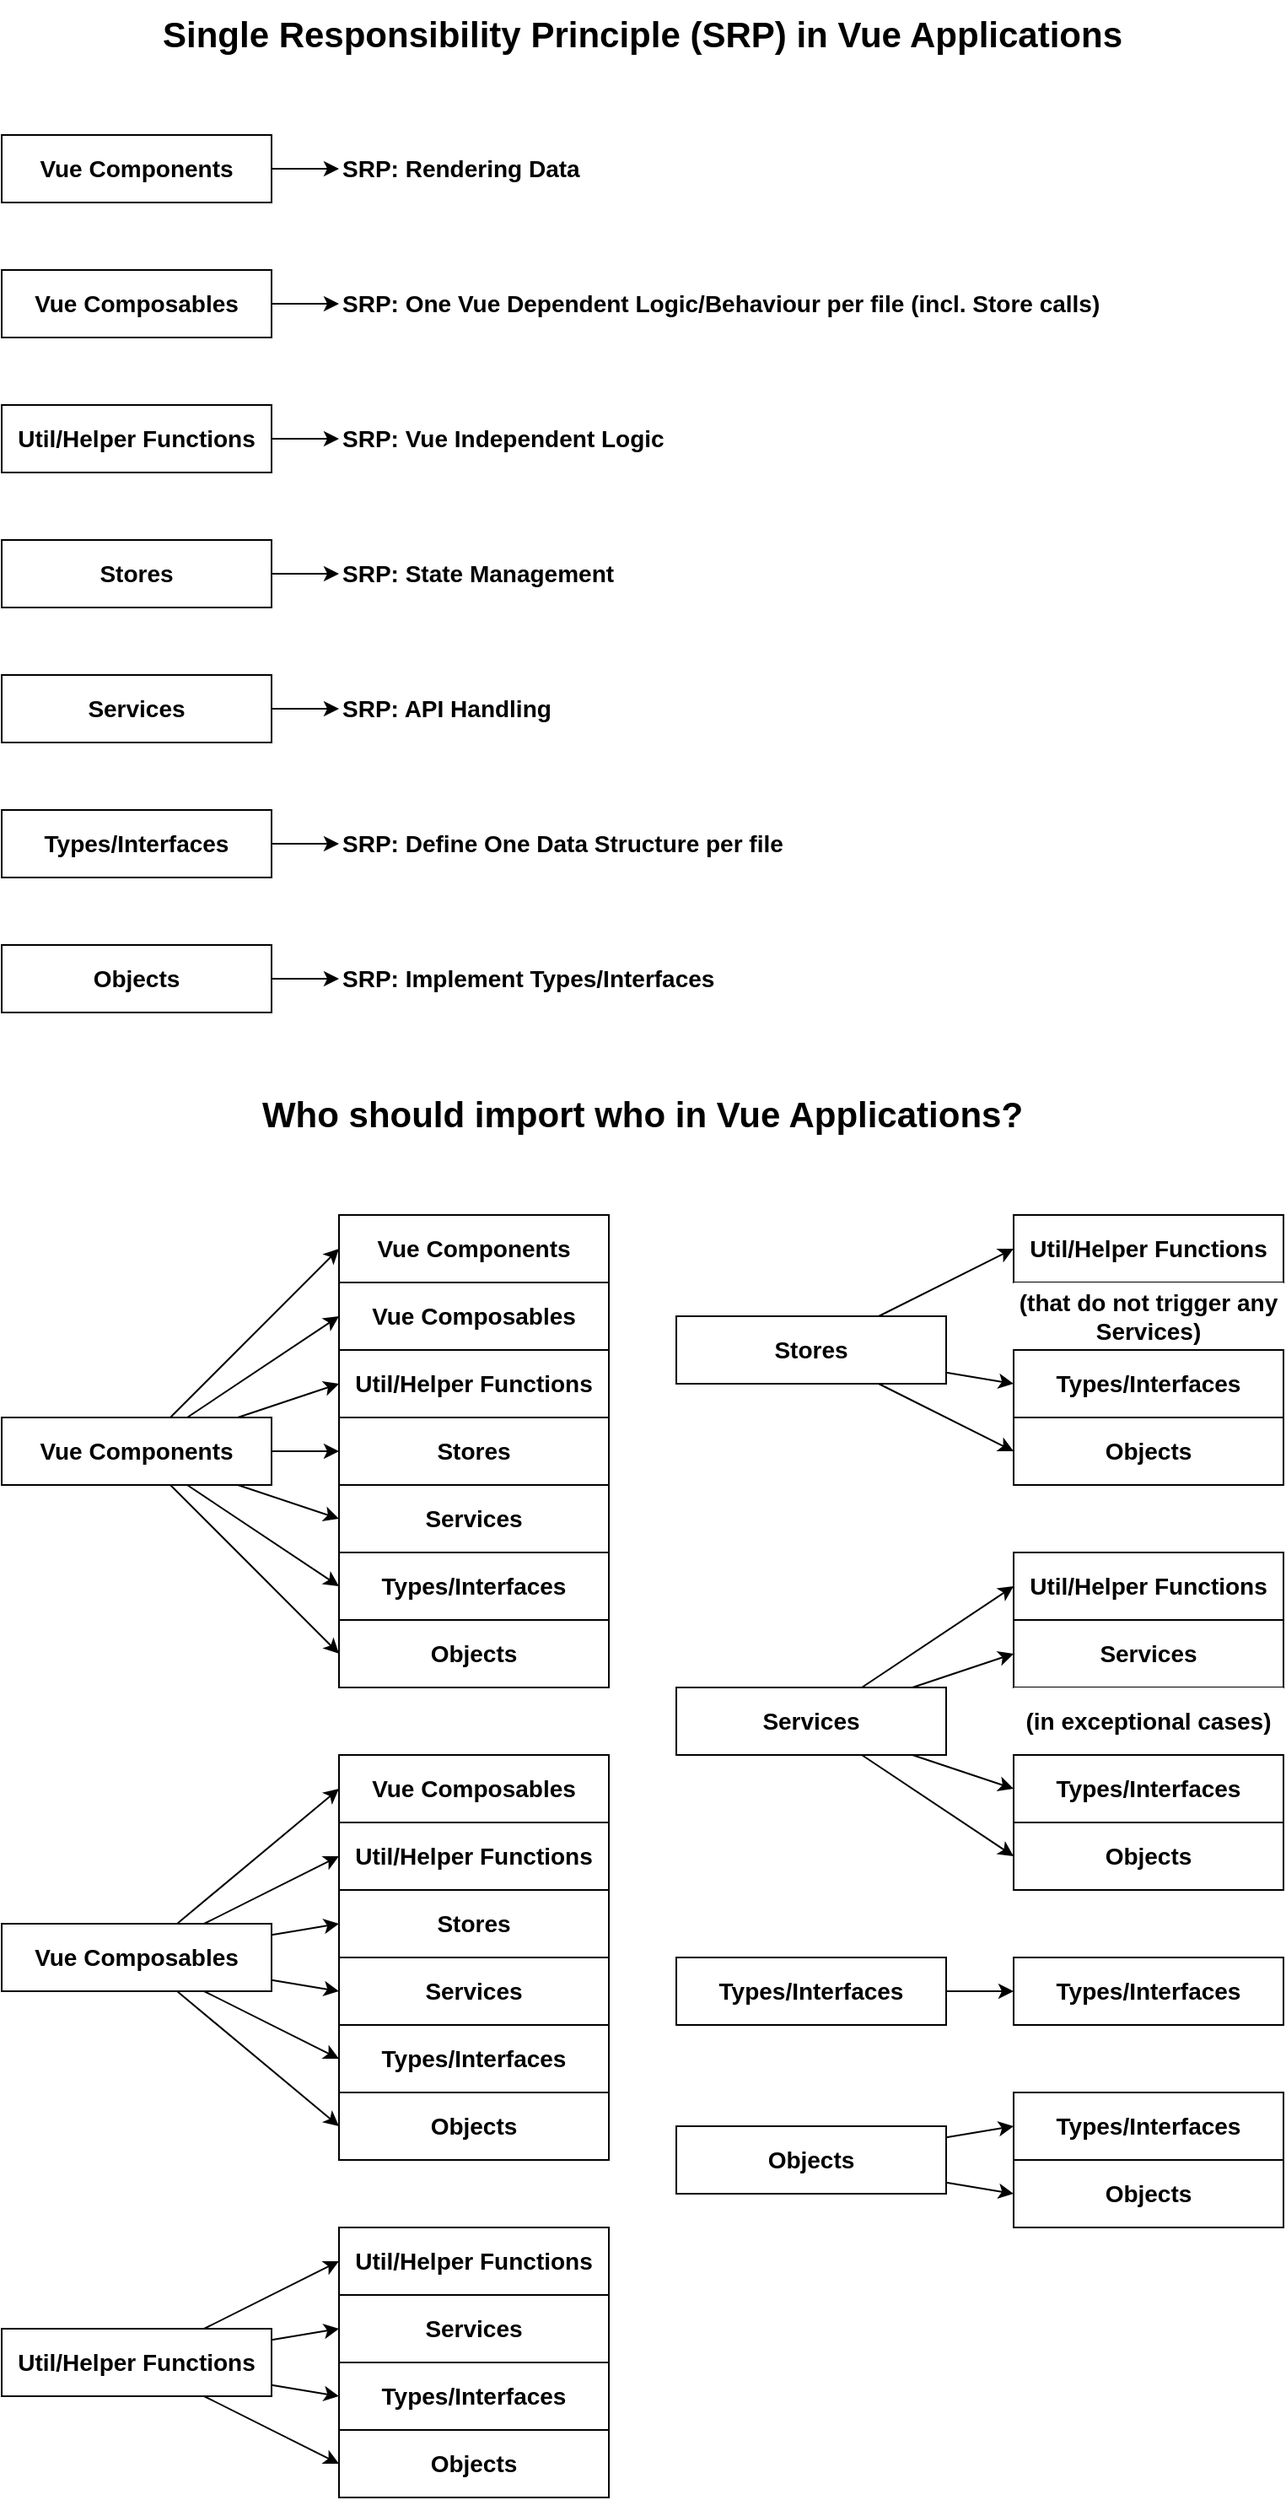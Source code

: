 <mxfile version="28.0.7">
  <diagram name="Seite-1" id="Prk-0ivaJmtBiu-Axqeh">
    <mxGraphModel dx="1198" dy="3158" grid="1" gridSize="10" guides="1" tooltips="1" connect="1" arrows="1" fold="1" page="1" pageScale="1" pageWidth="827" pageHeight="1169" math="0" shadow="0">
      <root>
        <mxCell id="0" />
        <mxCell id="1" parent="0" />
        <mxCell id="aSoLX_tGQvLrZcj3-7WW-1" value="&lt;b&gt;&lt;font style=&quot;font-size: 21px;&quot;&gt;Single Responsibility Principle (SRP) in Vue Applications&lt;/font&gt;&lt;/b&gt;" style="rounded=0;whiteSpace=wrap;html=1;strokeColor=none;" parent="1" vertex="1">
          <mxGeometry x="40" y="-2320" width="760" height="40" as="geometry" />
        </mxCell>
        <mxCell id="aSoLX_tGQvLrZcj3-7WW-2" value="" style="rounded=0;orthogonalLoop=1;jettySize=auto;html=1;" parent="1" source="aSoLX_tGQvLrZcj3-7WW-3" target="aSoLX_tGQvLrZcj3-7WW-4" edge="1">
          <mxGeometry relative="1" as="geometry" />
        </mxCell>
        <mxCell id="aSoLX_tGQvLrZcj3-7WW-3" value="&lt;b&gt;&lt;font style=&quot;font-size: 14px;&quot;&gt;Vue Components&lt;/font&gt;&lt;/b&gt;" style="rounded=0;whiteSpace=wrap;html=1;" parent="1" vertex="1">
          <mxGeometry x="40" y="-2240" width="160" height="40" as="geometry" />
        </mxCell>
        <mxCell id="aSoLX_tGQvLrZcj3-7WW-4" value="&lt;b&gt;&lt;font style=&quot;font-size: 14px;&quot;&gt;SRP: Rendering Data&lt;/font&gt;&lt;/b&gt;" style="rounded=0;whiteSpace=wrap;html=1;strokeColor=none;align=left;" parent="1" vertex="1">
          <mxGeometry x="240" y="-2240" width="560" height="40" as="geometry" />
        </mxCell>
        <mxCell id="aSoLX_tGQvLrZcj3-7WW-5" value="" style="rounded=0;orthogonalLoop=1;jettySize=auto;html=1;" parent="1" source="aSoLX_tGQvLrZcj3-7WW-6" target="aSoLX_tGQvLrZcj3-7WW-7" edge="1">
          <mxGeometry relative="1" as="geometry" />
        </mxCell>
        <mxCell id="aSoLX_tGQvLrZcj3-7WW-6" value="&lt;b&gt;&lt;font style=&quot;font-size: 14px;&quot;&gt;Vue Composables&lt;/font&gt;&lt;/b&gt;" style="rounded=0;whiteSpace=wrap;html=1;" parent="1" vertex="1">
          <mxGeometry x="40" y="-2160" width="160" height="40" as="geometry" />
        </mxCell>
        <mxCell id="aSoLX_tGQvLrZcj3-7WW-7" value="&lt;b&gt;&lt;font style=&quot;font-size: 14px;&quot;&gt;SRP: One Vue Dependent Logic/Behaviour per file (incl. Store calls)&lt;/font&gt;&lt;/b&gt;" style="rounded=0;whiteSpace=wrap;html=1;strokeColor=none;align=left;" parent="1" vertex="1">
          <mxGeometry x="240" y="-2160" width="560" height="40" as="geometry" />
        </mxCell>
        <mxCell id="aSoLX_tGQvLrZcj3-7WW-8" value="" style="rounded=0;orthogonalLoop=1;jettySize=auto;html=1;" parent="1" source="aSoLX_tGQvLrZcj3-7WW-9" target="aSoLX_tGQvLrZcj3-7WW-10" edge="1">
          <mxGeometry relative="1" as="geometry" />
        </mxCell>
        <mxCell id="aSoLX_tGQvLrZcj3-7WW-9" value="&lt;b&gt;&lt;font style=&quot;font-size: 14px;&quot;&gt;Util/Helper Functions&lt;/font&gt;&lt;/b&gt;" style="rounded=0;whiteSpace=wrap;html=1;" parent="1" vertex="1">
          <mxGeometry x="40" y="-2080" width="160" height="40" as="geometry" />
        </mxCell>
        <mxCell id="aSoLX_tGQvLrZcj3-7WW-10" value="&lt;b&gt;&lt;font style=&quot;font-size: 14px;&quot;&gt;SRP: Vue Independent Logic&lt;/font&gt;&lt;/b&gt;" style="rounded=0;whiteSpace=wrap;html=1;strokeColor=none;align=left;" parent="1" vertex="1">
          <mxGeometry x="240" y="-2080" width="560" height="40" as="geometry" />
        </mxCell>
        <mxCell id="aSoLX_tGQvLrZcj3-7WW-11" value="" style="rounded=0;orthogonalLoop=1;jettySize=auto;html=1;" parent="1" source="aSoLX_tGQvLrZcj3-7WW-12" target="aSoLX_tGQvLrZcj3-7WW-13" edge="1">
          <mxGeometry relative="1" as="geometry" />
        </mxCell>
        <mxCell id="aSoLX_tGQvLrZcj3-7WW-12" value="&lt;b&gt;&lt;font style=&quot;font-size: 14px;&quot;&gt;Stores&lt;/font&gt;&lt;/b&gt;" style="rounded=0;whiteSpace=wrap;html=1;" parent="1" vertex="1">
          <mxGeometry x="40" y="-2000" width="160" height="40" as="geometry" />
        </mxCell>
        <mxCell id="aSoLX_tGQvLrZcj3-7WW-13" value="&lt;b&gt;&lt;font style=&quot;font-size: 14px;&quot;&gt;SRP: State Management&lt;/font&gt;&lt;/b&gt;" style="rounded=0;whiteSpace=wrap;html=1;strokeColor=none;align=left;" parent="1" vertex="1">
          <mxGeometry x="240" y="-2000" width="560" height="40" as="geometry" />
        </mxCell>
        <mxCell id="aSoLX_tGQvLrZcj3-7WW-14" value="" style="rounded=0;orthogonalLoop=1;jettySize=auto;html=1;" parent="1" source="aSoLX_tGQvLrZcj3-7WW-15" target="aSoLX_tGQvLrZcj3-7WW-16" edge="1">
          <mxGeometry relative="1" as="geometry" />
        </mxCell>
        <mxCell id="aSoLX_tGQvLrZcj3-7WW-15" value="&lt;b&gt;&lt;font style=&quot;font-size: 14px;&quot;&gt;Services&lt;/font&gt;&lt;/b&gt;" style="rounded=0;whiteSpace=wrap;html=1;" parent="1" vertex="1">
          <mxGeometry x="40" y="-1920" width="160" height="40" as="geometry" />
        </mxCell>
        <mxCell id="aSoLX_tGQvLrZcj3-7WW-16" value="&lt;b&gt;&lt;font style=&quot;font-size: 14px;&quot;&gt;SRP: API Handling&lt;/font&gt;&lt;/b&gt;" style="rounded=0;whiteSpace=wrap;html=1;strokeColor=none;align=left;" parent="1" vertex="1">
          <mxGeometry x="240" y="-1920" width="560" height="40" as="geometry" />
        </mxCell>
        <mxCell id="aSoLX_tGQvLrZcj3-7WW-17" style="rounded=0;orthogonalLoop=1;jettySize=auto;html=1;entryX=0;entryY=0.5;entryDx=0;entryDy=0;" parent="1" source="aSoLX_tGQvLrZcj3-7WW-22" target="aSoLX_tGQvLrZcj3-7WW-26" edge="1">
          <mxGeometry relative="1" as="geometry" />
        </mxCell>
        <mxCell id="aSoLX_tGQvLrZcj3-7WW-18" style="rounded=0;orthogonalLoop=1;jettySize=auto;html=1;entryX=0;entryY=0.5;entryDx=0;entryDy=0;" parent="1" source="aSoLX_tGQvLrZcj3-7WW-22" target="aSoLX_tGQvLrZcj3-7WW-23" edge="1">
          <mxGeometry relative="1" as="geometry" />
        </mxCell>
        <mxCell id="aSoLX_tGQvLrZcj3-7WW-19" style="rounded=0;orthogonalLoop=1;jettySize=auto;html=1;entryX=0;entryY=0.5;entryDx=0;entryDy=0;" parent="1" source="aSoLX_tGQvLrZcj3-7WW-22" target="aSoLX_tGQvLrZcj3-7WW-24" edge="1">
          <mxGeometry relative="1" as="geometry" />
        </mxCell>
        <mxCell id="aSoLX_tGQvLrZcj3-7WW-20" style="rounded=0;orthogonalLoop=1;jettySize=auto;html=1;entryX=0;entryY=0.5;entryDx=0;entryDy=0;" parent="1" source="aSoLX_tGQvLrZcj3-7WW-22" target="aSoLX_tGQvLrZcj3-7WW-27" edge="1">
          <mxGeometry relative="1" as="geometry" />
        </mxCell>
        <mxCell id="aSoLX_tGQvLrZcj3-7WW-21" style="rounded=0;orthogonalLoop=1;jettySize=auto;html=1;entryX=0;entryY=0.5;entryDx=0;entryDy=0;" parent="1" source="aSoLX_tGQvLrZcj3-7WW-22" target="aSoLX_tGQvLrZcj3-7WW-25" edge="1">
          <mxGeometry relative="1" as="geometry" />
        </mxCell>
        <mxCell id="3YpTmOR262WHaal2ZHXS-9" style="rounded=0;orthogonalLoop=1;jettySize=auto;html=1;entryX=0;entryY=0.5;entryDx=0;entryDy=0;" edge="1" parent="1" source="aSoLX_tGQvLrZcj3-7WW-22" target="3YpTmOR262WHaal2ZHXS-7">
          <mxGeometry relative="1" as="geometry" />
        </mxCell>
        <mxCell id="3YpTmOR262WHaal2ZHXS-10" style="rounded=0;orthogonalLoop=1;jettySize=auto;html=1;entryX=0;entryY=0.5;entryDx=0;entryDy=0;" edge="1" parent="1" source="aSoLX_tGQvLrZcj3-7WW-22" target="3YpTmOR262WHaal2ZHXS-8">
          <mxGeometry relative="1" as="geometry" />
        </mxCell>
        <mxCell id="aSoLX_tGQvLrZcj3-7WW-22" value="&lt;b&gt;&lt;font style=&quot;font-size: 14px;&quot;&gt;Vue Components&lt;/font&gt;&lt;/b&gt;" style="rounded=0;whiteSpace=wrap;html=1;" parent="1" vertex="1">
          <mxGeometry x="40" y="-1480" width="160" height="40" as="geometry" />
        </mxCell>
        <mxCell id="aSoLX_tGQvLrZcj3-7WW-23" value="&lt;b&gt;&lt;font style=&quot;font-size: 14px;&quot;&gt;Vue Composables&lt;/font&gt;&lt;/b&gt;" style="rounded=0;whiteSpace=wrap;html=1;" parent="1" vertex="1">
          <mxGeometry x="240" y="-1560" width="160" height="40" as="geometry" />
        </mxCell>
        <mxCell id="aSoLX_tGQvLrZcj3-7WW-24" value="&lt;b&gt;&lt;font style=&quot;font-size: 14px;&quot;&gt;Util/Helper Functions&lt;/font&gt;&lt;/b&gt;" style="rounded=0;whiteSpace=wrap;html=1;" parent="1" vertex="1">
          <mxGeometry x="240" y="-1520" width="160" height="40" as="geometry" />
        </mxCell>
        <mxCell id="aSoLX_tGQvLrZcj3-7WW-25" value="&lt;b&gt;&lt;font style=&quot;font-size: 14px;&quot;&gt;Stores&lt;/font&gt;&lt;/b&gt;" style="rounded=0;whiteSpace=wrap;html=1;" parent="1" vertex="1">
          <mxGeometry x="240" y="-1480" width="160" height="40" as="geometry" />
        </mxCell>
        <mxCell id="aSoLX_tGQvLrZcj3-7WW-26" value="&lt;b&gt;&lt;font style=&quot;font-size: 14px;&quot;&gt;Vue Components&lt;/font&gt;&lt;/b&gt;" style="rounded=0;whiteSpace=wrap;html=1;" parent="1" vertex="1">
          <mxGeometry x="240" y="-1600" width="160" height="40" as="geometry" />
        </mxCell>
        <mxCell id="aSoLX_tGQvLrZcj3-7WW-27" value="&lt;b&gt;&lt;font style=&quot;font-size: 14px;&quot;&gt;Services&lt;/font&gt;&lt;/b&gt;" style="rounded=0;whiteSpace=wrap;html=1;" parent="1" vertex="1">
          <mxGeometry x="240" y="-1440" width="160" height="40" as="geometry" />
        </mxCell>
        <mxCell id="aSoLX_tGQvLrZcj3-7WW-28" style="rounded=0;orthogonalLoop=1;jettySize=auto;html=1;entryX=0;entryY=0.5;entryDx=0;entryDy=0;" parent="1" source="aSoLX_tGQvLrZcj3-7WW-32" target="aSoLX_tGQvLrZcj3-7WW-33" edge="1">
          <mxGeometry relative="1" as="geometry" />
        </mxCell>
        <mxCell id="aSoLX_tGQvLrZcj3-7WW-29" style="rounded=0;orthogonalLoop=1;jettySize=auto;html=1;entryX=0;entryY=0.5;entryDx=0;entryDy=0;" parent="1" source="aSoLX_tGQvLrZcj3-7WW-32" target="aSoLX_tGQvLrZcj3-7WW-34" edge="1">
          <mxGeometry relative="1" as="geometry" />
        </mxCell>
        <mxCell id="aSoLX_tGQvLrZcj3-7WW-30" style="rounded=0;orthogonalLoop=1;jettySize=auto;html=1;entryX=0;entryY=0.5;entryDx=0;entryDy=0;" parent="1" source="aSoLX_tGQvLrZcj3-7WW-32" target="aSoLX_tGQvLrZcj3-7WW-36" edge="1">
          <mxGeometry relative="1" as="geometry" />
        </mxCell>
        <mxCell id="aSoLX_tGQvLrZcj3-7WW-31" style="rounded=0;orthogonalLoop=1;jettySize=auto;html=1;entryX=0;entryY=0.5;entryDx=0;entryDy=0;" parent="1" source="aSoLX_tGQvLrZcj3-7WW-32" target="aSoLX_tGQvLrZcj3-7WW-35" edge="1">
          <mxGeometry relative="1" as="geometry" />
        </mxCell>
        <mxCell id="3YpTmOR262WHaal2ZHXS-13" style="rounded=0;orthogonalLoop=1;jettySize=auto;html=1;entryX=0;entryY=0.5;entryDx=0;entryDy=0;" edge="1" parent="1" source="aSoLX_tGQvLrZcj3-7WW-32" target="3YpTmOR262WHaal2ZHXS-11">
          <mxGeometry relative="1" as="geometry" />
        </mxCell>
        <mxCell id="3YpTmOR262WHaal2ZHXS-14" style="rounded=0;orthogonalLoop=1;jettySize=auto;html=1;entryX=0;entryY=0.5;entryDx=0;entryDy=0;" edge="1" parent="1" source="aSoLX_tGQvLrZcj3-7WW-32" target="3YpTmOR262WHaal2ZHXS-12">
          <mxGeometry relative="1" as="geometry" />
        </mxCell>
        <mxCell id="aSoLX_tGQvLrZcj3-7WW-32" value="&lt;b&gt;&lt;font style=&quot;font-size: 14px;&quot;&gt;Vue Composables&lt;/font&gt;&lt;/b&gt;" style="rounded=0;whiteSpace=wrap;html=1;" parent="1" vertex="1">
          <mxGeometry x="40" y="-1180" width="160" height="40" as="geometry" />
        </mxCell>
        <mxCell id="aSoLX_tGQvLrZcj3-7WW-33" value="&lt;b&gt;&lt;font style=&quot;font-size: 14px;&quot;&gt;Vue Composables&lt;/font&gt;&lt;/b&gt;" style="rounded=0;whiteSpace=wrap;html=1;" parent="1" vertex="1">
          <mxGeometry x="240" y="-1280" width="160" height="40" as="geometry" />
        </mxCell>
        <mxCell id="aSoLX_tGQvLrZcj3-7WW-34" value="&lt;b&gt;&lt;font style=&quot;font-size: 14px;&quot;&gt;Util/Helper Functions&lt;/font&gt;&lt;/b&gt;" style="rounded=0;whiteSpace=wrap;html=1;" parent="1" vertex="1">
          <mxGeometry x="240" y="-1240" width="160" height="40" as="geometry" />
        </mxCell>
        <mxCell id="aSoLX_tGQvLrZcj3-7WW-35" value="&lt;b&gt;&lt;font style=&quot;font-size: 14px;&quot;&gt;Stores&lt;/font&gt;&lt;/b&gt;" style="rounded=0;whiteSpace=wrap;html=1;" parent="1" vertex="1">
          <mxGeometry x="240" y="-1200" width="160" height="40" as="geometry" />
        </mxCell>
        <mxCell id="aSoLX_tGQvLrZcj3-7WW-36" value="&lt;b&gt;&lt;font style=&quot;font-size: 14px;&quot;&gt;Services&lt;/font&gt;&lt;/b&gt;" style="rounded=0;whiteSpace=wrap;html=1;" parent="1" vertex="1">
          <mxGeometry x="240" y="-1160" width="160" height="40" as="geometry" />
        </mxCell>
        <mxCell id="aSoLX_tGQvLrZcj3-7WW-37" style="rounded=0;orthogonalLoop=1;jettySize=auto;html=1;entryX=0;entryY=0.5;entryDx=0;entryDy=0;" parent="1" source="aSoLX_tGQvLrZcj3-7WW-40" target="aSoLX_tGQvLrZcj3-7WW-41" edge="1">
          <mxGeometry relative="1" as="geometry" />
        </mxCell>
        <mxCell id="aSoLX_tGQvLrZcj3-7WW-38" style="rounded=0;orthogonalLoop=1;jettySize=auto;html=1;entryX=0;entryY=0.5;entryDx=0;entryDy=0;" parent="1" source="aSoLX_tGQvLrZcj3-7WW-40" target="aSoLX_tGQvLrZcj3-7WW-43" edge="1">
          <mxGeometry relative="1" as="geometry" />
        </mxCell>
        <mxCell id="3YpTmOR262WHaal2ZHXS-17" style="rounded=0;orthogonalLoop=1;jettySize=auto;html=1;entryX=0;entryY=0.5;entryDx=0;entryDy=0;" edge="1" parent="1" source="aSoLX_tGQvLrZcj3-7WW-40" target="3YpTmOR262WHaal2ZHXS-15">
          <mxGeometry relative="1" as="geometry" />
        </mxCell>
        <mxCell id="3YpTmOR262WHaal2ZHXS-18" style="rounded=0;orthogonalLoop=1;jettySize=auto;html=1;entryX=0;entryY=0.5;entryDx=0;entryDy=0;" edge="1" parent="1" source="aSoLX_tGQvLrZcj3-7WW-40" target="3YpTmOR262WHaal2ZHXS-16">
          <mxGeometry relative="1" as="geometry" />
        </mxCell>
        <mxCell id="aSoLX_tGQvLrZcj3-7WW-40" value="&lt;b&gt;&lt;font style=&quot;font-size: 14px;&quot;&gt;Util/Helper Functions&lt;/font&gt;&lt;/b&gt;" style="rounded=0;whiteSpace=wrap;html=1;" parent="1" vertex="1">
          <mxGeometry x="40" y="-940" width="160" height="40" as="geometry" />
        </mxCell>
        <mxCell id="aSoLX_tGQvLrZcj3-7WW-41" value="&lt;b&gt;&lt;font style=&quot;font-size: 14px;&quot;&gt;Util/Helper Functions&lt;/font&gt;&lt;/b&gt;" style="rounded=0;whiteSpace=wrap;html=1;" parent="1" vertex="1">
          <mxGeometry x="240" y="-1000" width="160" height="40" as="geometry" />
        </mxCell>
        <mxCell id="aSoLX_tGQvLrZcj3-7WW-43" value="&lt;b&gt;&lt;font style=&quot;font-size: 14px;&quot;&gt;Services&lt;/font&gt;&lt;/b&gt;" style="rounded=0;whiteSpace=wrap;html=1;" parent="1" vertex="1">
          <mxGeometry x="240" y="-960" width="160" height="40" as="geometry" />
        </mxCell>
        <mxCell id="aSoLX_tGQvLrZcj3-7WW-44" style="rounded=0;orthogonalLoop=1;jettySize=auto;html=1;entryX=0;entryY=0.5;entryDx=0;entryDy=0;" parent="1" source="aSoLX_tGQvLrZcj3-7WW-45" target="aSoLX_tGQvLrZcj3-7WW-46" edge="1">
          <mxGeometry relative="1" as="geometry" />
        </mxCell>
        <mxCell id="3YpTmOR262WHaal2ZHXS-22" style="rounded=0;orthogonalLoop=1;jettySize=auto;html=1;entryX=0;entryY=0.5;entryDx=0;entryDy=0;" edge="1" parent="1" source="aSoLX_tGQvLrZcj3-7WW-45" target="3YpTmOR262WHaal2ZHXS-20">
          <mxGeometry relative="1" as="geometry" />
        </mxCell>
        <mxCell id="3YpTmOR262WHaal2ZHXS-23" style="rounded=0;orthogonalLoop=1;jettySize=auto;html=1;entryX=0;entryY=0.5;entryDx=0;entryDy=0;" edge="1" parent="1" source="aSoLX_tGQvLrZcj3-7WW-45" target="3YpTmOR262WHaal2ZHXS-21">
          <mxGeometry relative="1" as="geometry" />
        </mxCell>
        <mxCell id="aSoLX_tGQvLrZcj3-7WW-45" value="&lt;b&gt;&lt;font style=&quot;font-size: 14px;&quot;&gt;Stores&lt;/font&gt;&lt;/b&gt;" style="rounded=0;whiteSpace=wrap;html=1;" parent="1" vertex="1">
          <mxGeometry x="440" y="-1540" width="160" height="40" as="geometry" />
        </mxCell>
        <mxCell id="aSoLX_tGQvLrZcj3-7WW-46" value="&lt;b&gt;&lt;font style=&quot;font-size: 14px;&quot;&gt;Util/Helper Functions&lt;/font&gt;&lt;/b&gt;" style="rounded=0;whiteSpace=wrap;html=1;" parent="1" vertex="1">
          <mxGeometry x="640" y="-1600" width="160" height="40" as="geometry" />
        </mxCell>
        <mxCell id="aSoLX_tGQvLrZcj3-7WW-47" style="rounded=0;orthogonalLoop=1;jettySize=auto;html=1;entryX=0;entryY=0.5;entryDx=0;entryDy=0;" parent="1" source="aSoLX_tGQvLrZcj3-7WW-49" target="aSoLX_tGQvLrZcj3-7WW-50" edge="1">
          <mxGeometry relative="1" as="geometry" />
        </mxCell>
        <mxCell id="aSoLX_tGQvLrZcj3-7WW-48" style="rounded=0;orthogonalLoop=1;jettySize=auto;html=1;entryX=0;entryY=0.5;entryDx=0;entryDy=0;" parent="1" source="aSoLX_tGQvLrZcj3-7WW-49" target="aSoLX_tGQvLrZcj3-7WW-51" edge="1">
          <mxGeometry relative="1" as="geometry" />
        </mxCell>
        <mxCell id="3YpTmOR262WHaal2ZHXS-26" style="rounded=0;orthogonalLoop=1;jettySize=auto;html=1;entryX=0;entryY=0.5;entryDx=0;entryDy=0;" edge="1" parent="1" source="aSoLX_tGQvLrZcj3-7WW-49" target="3YpTmOR262WHaal2ZHXS-24">
          <mxGeometry relative="1" as="geometry" />
        </mxCell>
        <mxCell id="3YpTmOR262WHaal2ZHXS-27" style="rounded=0;orthogonalLoop=1;jettySize=auto;html=1;entryX=0;entryY=0.5;entryDx=0;entryDy=0;" edge="1" parent="1" source="aSoLX_tGQvLrZcj3-7WW-49" target="3YpTmOR262WHaal2ZHXS-25">
          <mxGeometry relative="1" as="geometry" />
        </mxCell>
        <mxCell id="aSoLX_tGQvLrZcj3-7WW-49" value="&lt;b&gt;&lt;font style=&quot;font-size: 14px;&quot;&gt;Services&lt;/font&gt;&lt;/b&gt;" style="rounded=0;whiteSpace=wrap;html=1;" parent="1" vertex="1">
          <mxGeometry x="440" y="-1320" width="160" height="40" as="geometry" />
        </mxCell>
        <mxCell id="aSoLX_tGQvLrZcj3-7WW-50" value="&lt;b&gt;&lt;font style=&quot;font-size: 14px;&quot;&gt;Util/Helper Functions&lt;/font&gt;&lt;/b&gt;" style="rounded=0;whiteSpace=wrap;html=1;" parent="1" vertex="1">
          <mxGeometry x="640" y="-1400" width="160" height="40" as="geometry" />
        </mxCell>
        <mxCell id="aSoLX_tGQvLrZcj3-7WW-51" value="&lt;b&gt;&lt;font style=&quot;font-size: 14px;&quot;&gt;Services&lt;/font&gt;&lt;/b&gt;" style="rounded=0;whiteSpace=wrap;html=1;" parent="1" vertex="1">
          <mxGeometry x="640" y="-1360" width="160" height="40" as="geometry" />
        </mxCell>
        <mxCell id="aSoLX_tGQvLrZcj3-7WW-52" value="&lt;b&gt;&lt;font style=&quot;font-size: 21px;&quot;&gt;Who should import who in Vue Applications?&lt;/font&gt;&lt;/b&gt;" style="rounded=0;whiteSpace=wrap;html=1;strokeColor=none;" parent="1" vertex="1">
          <mxGeometry x="40" y="-1680" width="760" height="40" as="geometry" />
        </mxCell>
        <mxCell id="19DdMvmEHWv00gD5VKEB-1" value="&lt;b&gt;&lt;font style=&quot;font-size: 14px;&quot;&gt;(that do not trigger any Services)&lt;/font&gt;&lt;/b&gt;" style="rounded=0;whiteSpace=wrap;html=1;strokeColor=none;fontColor=#000000;" parent="1" vertex="1">
          <mxGeometry x="640" y="-1560" width="160" height="40" as="geometry" />
        </mxCell>
        <mxCell id="DtCXY7cOGpiY2sy15-Yy-1" value="&lt;b&gt;&lt;font style=&quot;font-size: 14px;&quot;&gt;(in exceptional cases)&lt;/font&gt;&lt;/b&gt;" style="rounded=0;whiteSpace=wrap;html=1;strokeColor=none;fontColor=#000000;" parent="1" vertex="1">
          <mxGeometry x="640" y="-1320" width="160" height="40" as="geometry" />
        </mxCell>
        <mxCell id="3YpTmOR262WHaal2ZHXS-1" value="" style="rounded=0;orthogonalLoop=1;jettySize=auto;html=1;" edge="1" parent="1" source="3YpTmOR262WHaal2ZHXS-2" target="3YpTmOR262WHaal2ZHXS-3">
          <mxGeometry relative="1" as="geometry" />
        </mxCell>
        <mxCell id="3YpTmOR262WHaal2ZHXS-2" value="&lt;b&gt;&lt;font style=&quot;font-size: 14px;&quot;&gt;Types/Interfaces&lt;/font&gt;&lt;/b&gt;" style="rounded=0;whiteSpace=wrap;html=1;" vertex="1" parent="1">
          <mxGeometry x="40" y="-1840" width="160" height="40" as="geometry" />
        </mxCell>
        <mxCell id="3YpTmOR262WHaal2ZHXS-3" value="&lt;b&gt;&lt;font style=&quot;font-size: 14px;&quot;&gt;SRP: Define One Data Structure per file&lt;/font&gt;&lt;/b&gt;" style="rounded=0;whiteSpace=wrap;html=1;strokeColor=none;align=left;" vertex="1" parent="1">
          <mxGeometry x="240" y="-1840" width="560" height="40" as="geometry" />
        </mxCell>
        <mxCell id="3YpTmOR262WHaal2ZHXS-4" value="" style="rounded=0;orthogonalLoop=1;jettySize=auto;html=1;" edge="1" parent="1" source="3YpTmOR262WHaal2ZHXS-5" target="3YpTmOR262WHaal2ZHXS-6">
          <mxGeometry relative="1" as="geometry" />
        </mxCell>
        <mxCell id="3YpTmOR262WHaal2ZHXS-5" value="&lt;b&gt;&lt;font style=&quot;font-size: 14px;&quot;&gt;Objects&lt;/font&gt;&lt;/b&gt;" style="rounded=0;whiteSpace=wrap;html=1;" vertex="1" parent="1">
          <mxGeometry x="40" y="-1760" width="160" height="40" as="geometry" />
        </mxCell>
        <mxCell id="3YpTmOR262WHaal2ZHXS-6" value="&lt;b&gt;&lt;font style=&quot;font-size: 14px;&quot;&gt;SRP: Implement Types/Interfaces&lt;/font&gt;&lt;/b&gt;" style="rounded=0;whiteSpace=wrap;html=1;strokeColor=none;align=left;" vertex="1" parent="1">
          <mxGeometry x="240" y="-1760" width="560" height="40" as="geometry" />
        </mxCell>
        <mxCell id="3YpTmOR262WHaal2ZHXS-7" value="&lt;b&gt;&lt;font style=&quot;font-size: 14px;&quot;&gt;Types/Interfaces&lt;/font&gt;&lt;/b&gt;" style="rounded=0;whiteSpace=wrap;html=1;" vertex="1" parent="1">
          <mxGeometry x="240" y="-1400" width="160" height="40" as="geometry" />
        </mxCell>
        <mxCell id="3YpTmOR262WHaal2ZHXS-8" value="&lt;b&gt;&lt;font style=&quot;font-size: 14px;&quot;&gt;Objects&lt;/font&gt;&lt;/b&gt;" style="rounded=0;whiteSpace=wrap;html=1;" vertex="1" parent="1">
          <mxGeometry x="240" y="-1360" width="160" height="40" as="geometry" />
        </mxCell>
        <mxCell id="3YpTmOR262WHaal2ZHXS-11" value="&lt;b&gt;&lt;font style=&quot;font-size: 14px;&quot;&gt;Types/Interfaces&lt;/font&gt;&lt;/b&gt;" style="rounded=0;whiteSpace=wrap;html=1;" vertex="1" parent="1">
          <mxGeometry x="240" y="-1120" width="160" height="40" as="geometry" />
        </mxCell>
        <mxCell id="3YpTmOR262WHaal2ZHXS-12" value="&lt;b&gt;&lt;font style=&quot;font-size: 14px;&quot;&gt;Objects&lt;/font&gt;&lt;/b&gt;" style="rounded=0;whiteSpace=wrap;html=1;" vertex="1" parent="1">
          <mxGeometry x="240" y="-1080" width="160" height="40" as="geometry" />
        </mxCell>
        <mxCell id="3YpTmOR262WHaal2ZHXS-15" value="&lt;b&gt;&lt;font style=&quot;font-size: 14px;&quot;&gt;Types/Interfaces&lt;/font&gt;&lt;/b&gt;" style="rounded=0;whiteSpace=wrap;html=1;" vertex="1" parent="1">
          <mxGeometry x="240" y="-920" width="160" height="40" as="geometry" />
        </mxCell>
        <mxCell id="3YpTmOR262WHaal2ZHXS-16" value="&lt;b&gt;&lt;font style=&quot;font-size: 14px;&quot;&gt;Objects&lt;/font&gt;&lt;/b&gt;" style="rounded=0;whiteSpace=wrap;html=1;" vertex="1" parent="1">
          <mxGeometry x="240" y="-880" width="160" height="40" as="geometry" />
        </mxCell>
        <mxCell id="3YpTmOR262WHaal2ZHXS-20" value="&lt;b&gt;&lt;font style=&quot;font-size: 14px;&quot;&gt;Types/Interfaces&lt;/font&gt;&lt;/b&gt;" style="rounded=0;whiteSpace=wrap;html=1;" vertex="1" parent="1">
          <mxGeometry x="640" y="-1520" width="160" height="40" as="geometry" />
        </mxCell>
        <mxCell id="3YpTmOR262WHaal2ZHXS-21" value="&lt;b&gt;&lt;font style=&quot;font-size: 14px;&quot;&gt;Objects&lt;/font&gt;&lt;/b&gt;" style="rounded=0;whiteSpace=wrap;html=1;" vertex="1" parent="1">
          <mxGeometry x="640" y="-1480" width="160" height="40" as="geometry" />
        </mxCell>
        <mxCell id="3YpTmOR262WHaal2ZHXS-24" value="&lt;b&gt;&lt;font style=&quot;font-size: 14px;&quot;&gt;Types/Interfaces&lt;/font&gt;&lt;/b&gt;" style="rounded=0;whiteSpace=wrap;html=1;" vertex="1" parent="1">
          <mxGeometry x="640" y="-1280" width="160" height="40" as="geometry" />
        </mxCell>
        <mxCell id="3YpTmOR262WHaal2ZHXS-25" value="&lt;b&gt;&lt;font style=&quot;font-size: 14px;&quot;&gt;Objects&lt;/font&gt;&lt;/b&gt;" style="rounded=0;whiteSpace=wrap;html=1;" vertex="1" parent="1">
          <mxGeometry x="640" y="-1240" width="160" height="40" as="geometry" />
        </mxCell>
        <mxCell id="3YpTmOR262WHaal2ZHXS-28" style="rounded=0;orthogonalLoop=1;jettySize=auto;html=1;entryX=0;entryY=0.5;entryDx=0;entryDy=0;" edge="1" parent="1" source="3YpTmOR262WHaal2ZHXS-32" target="3YpTmOR262WHaal2ZHXS-33">
          <mxGeometry relative="1" as="geometry" />
        </mxCell>
        <mxCell id="3YpTmOR262WHaal2ZHXS-32" value="&lt;b&gt;&lt;font style=&quot;font-size: 14px;&quot;&gt;Types/Interfaces&lt;/font&gt;&lt;/b&gt;" style="rounded=0;whiteSpace=wrap;html=1;" vertex="1" parent="1">
          <mxGeometry x="440" y="-1160" width="160" height="40" as="geometry" />
        </mxCell>
        <mxCell id="3YpTmOR262WHaal2ZHXS-33" value="&lt;b&gt;&lt;font style=&quot;font-size: 14px;&quot;&gt;Types/Interfaces&lt;/font&gt;&lt;/b&gt;" style="rounded=0;whiteSpace=wrap;html=1;" vertex="1" parent="1">
          <mxGeometry x="640" y="-1160" width="160" height="40" as="geometry" />
        </mxCell>
        <mxCell id="3YpTmOR262WHaal2ZHXS-37" style="rounded=0;orthogonalLoop=1;jettySize=auto;html=1;entryX=0;entryY=0.5;entryDx=0;entryDy=0;" edge="1" parent="1" source="3YpTmOR262WHaal2ZHXS-41" target="3YpTmOR262WHaal2ZHXS-42">
          <mxGeometry relative="1" as="geometry" />
        </mxCell>
        <mxCell id="3YpTmOR262WHaal2ZHXS-40" style="rounded=0;orthogonalLoop=1;jettySize=auto;html=1;entryX=0;entryY=0.5;entryDx=0;entryDy=0;" edge="1" parent="1" source="3YpTmOR262WHaal2ZHXS-41" target="3YpTmOR262WHaal2ZHXS-45">
          <mxGeometry relative="1" as="geometry" />
        </mxCell>
        <mxCell id="3YpTmOR262WHaal2ZHXS-41" value="&lt;b&gt;&lt;font style=&quot;font-size: 14px;&quot;&gt;Objects&lt;/font&gt;&lt;/b&gt;" style="rounded=0;whiteSpace=wrap;html=1;" vertex="1" parent="1">
          <mxGeometry x="440" y="-1060" width="160" height="40" as="geometry" />
        </mxCell>
        <mxCell id="3YpTmOR262WHaal2ZHXS-42" value="&lt;b&gt;&lt;font style=&quot;font-size: 14px;&quot;&gt;Types/Interfaces&lt;/font&gt;&lt;/b&gt;" style="rounded=0;whiteSpace=wrap;html=1;" vertex="1" parent="1">
          <mxGeometry x="640" y="-1080" width="160" height="40" as="geometry" />
        </mxCell>
        <mxCell id="3YpTmOR262WHaal2ZHXS-45" value="&lt;b&gt;&lt;font style=&quot;font-size: 14px;&quot;&gt;Objects&lt;/font&gt;&lt;/b&gt;" style="rounded=0;whiteSpace=wrap;html=1;" vertex="1" parent="1">
          <mxGeometry x="640" y="-1040" width="160" height="40" as="geometry" />
        </mxCell>
      </root>
    </mxGraphModel>
  </diagram>
</mxfile>
